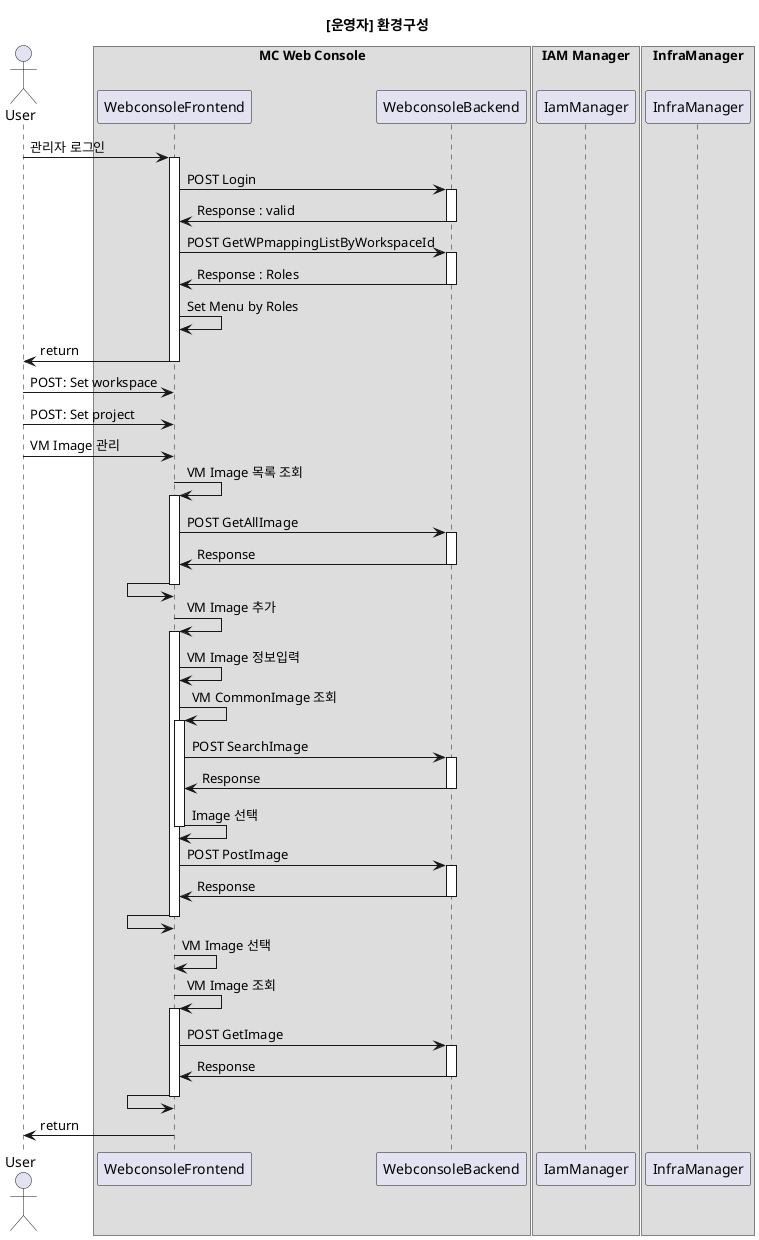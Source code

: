 @startuml

title "[운영자] 환경구성"

actor User as EndUser

box "MC Web Console"
participant WebconsoleFrontend
participant WebconsoleBackend
end box

box "IAM Manager"
participant IamManager
end box

box "InfraManager"
participant InfraManager
end box


EndUser     -> WebconsoleFrontend ++: 관리자 로그인
    WebconsoleFrontend -> WebconsoleBackend ++: POST Login
    WebconsoleFrontend  <- WebconsoleBackend --: Response : valid
    WebconsoleFrontend -> WebconsoleBackend ++: POST GetWPmappingListByWorkspaceId
    WebconsoleFrontend  <- WebconsoleBackend --: Response : Roles

    WebconsoleFrontend -> WebconsoleFrontend : Set Menu by Roles
EndUser     <- WebconsoleFrontend --: return 

EndUser     -> WebconsoleFrontend : POST: Set workspace
EndUser     -> WebconsoleFrontend : POST: Set project

EndUser     -> WebconsoleFrontend : VM Image 관리
    WebconsoleFrontend -> WebconsoleFrontend ++: VM Image 목록 조회
        WebconsoleFrontend  -> WebconsoleBackend ++: POST GetAllImage
        WebconsoleFrontend  <- WebconsoleBackend --: Response
    WebconsoleFrontend <- WebconsoleFrontend --: 

    WebconsoleFrontend -> WebconsoleFrontend ++: VM Image 추가
        WebconsoleFrontend  -> WebconsoleFrontend : VM Image 정보입력

        WebconsoleFrontend  -> WebconsoleFrontend ++: VM CommonImage 조회
            WebconsoleFrontend  -> WebconsoleBackend ++: POST SearchImage
            WebconsoleFrontend  <- WebconsoleBackend --: Response
        WebconsoleFrontend  -> WebconsoleFrontend --: Image 선택

        WebconsoleFrontend  -> WebconsoleBackend ++: POST PostImage
        WebconsoleFrontend  <- WebconsoleBackend --: Response
    WebconsoleFrontend <- WebconsoleFrontend --: 

    WebconsoleFrontend -> WebconsoleFrontend : VM Image 선택
    WebconsoleFrontend -> WebconsoleFrontend ++: VM Image 조회
        WebconsoleFrontend  -> WebconsoleBackend ++: POST GetImage
        WebconsoleFrontend  <- WebconsoleBackend --: Response
    WebconsoleFrontend <- WebconsoleFrontend --: 

EndUser     <- WebconsoleFrontend --: return 
@enduml

